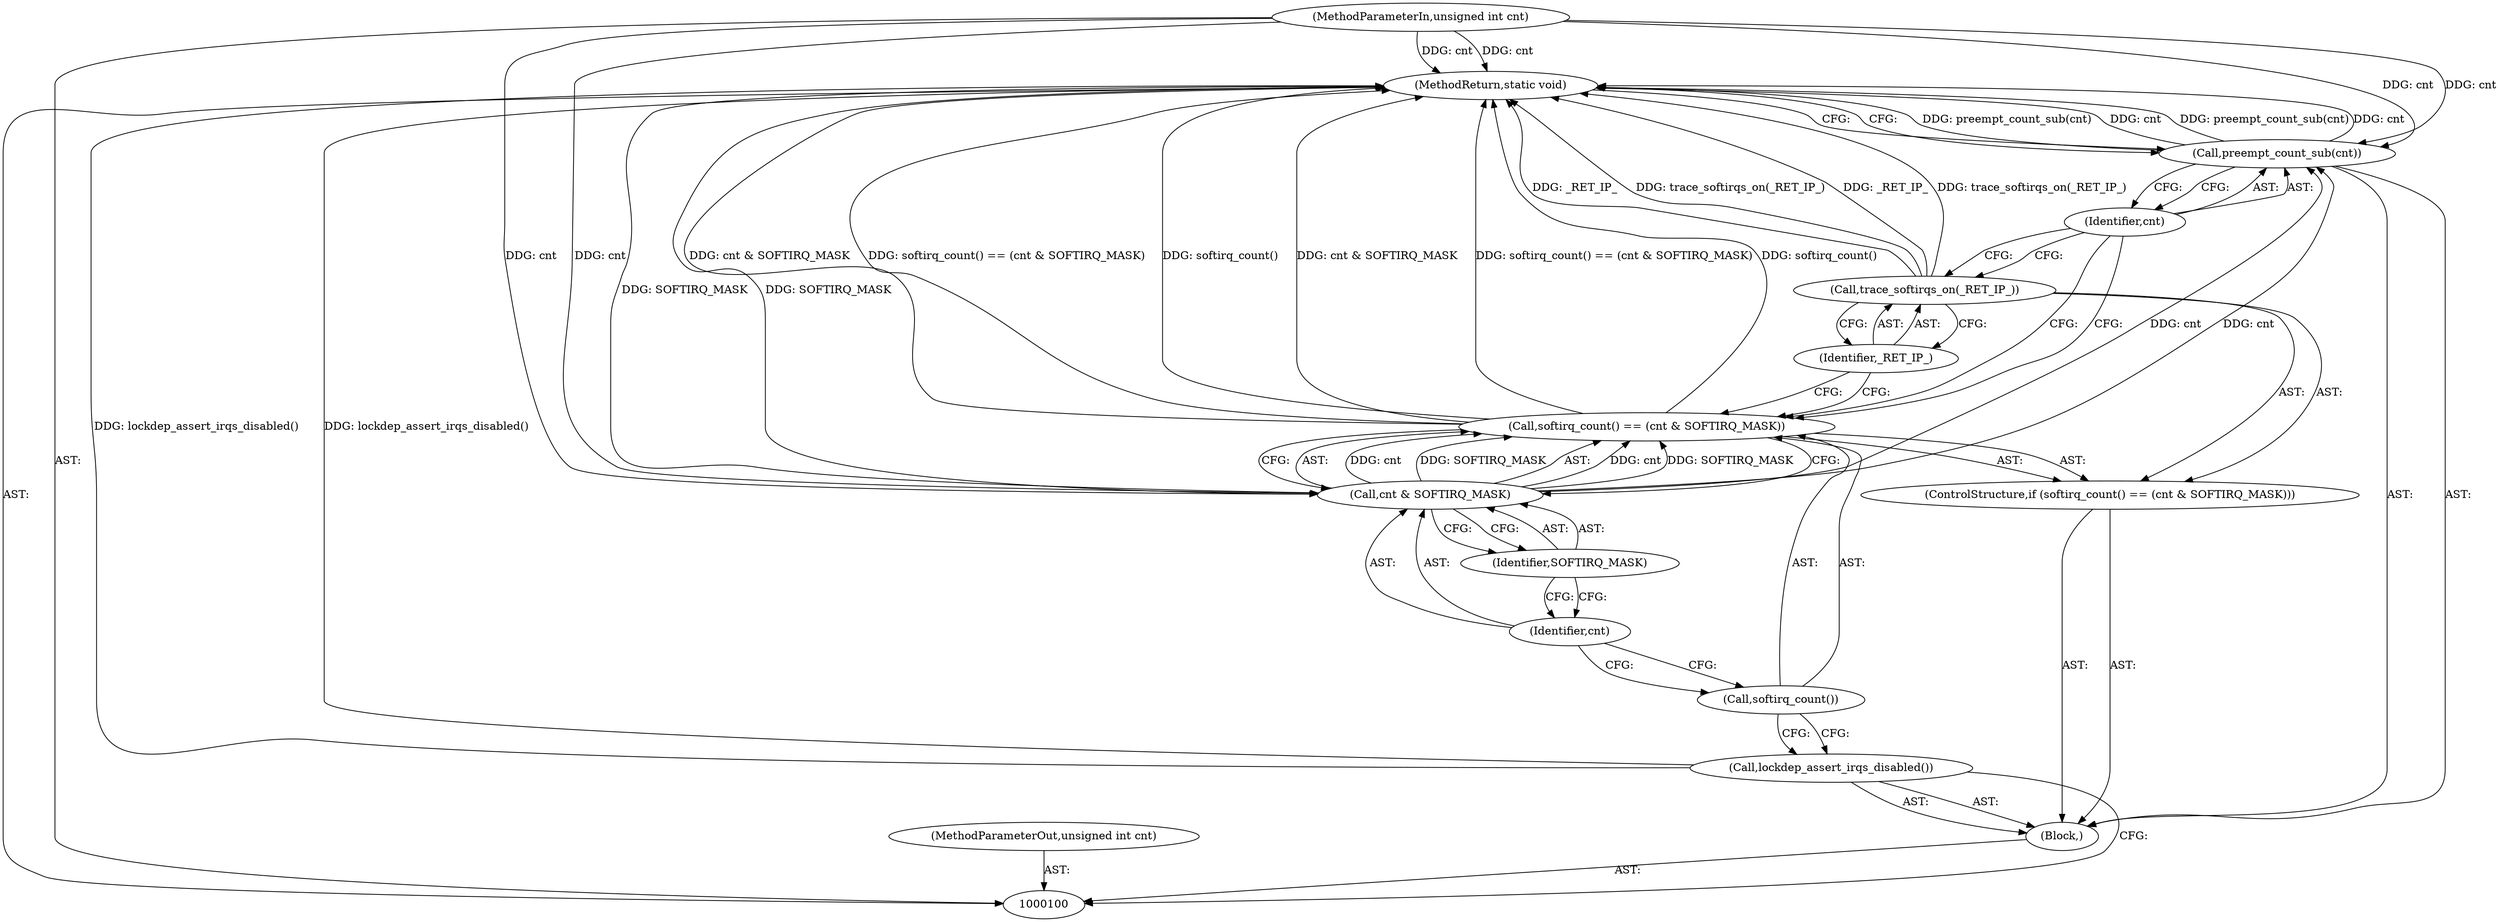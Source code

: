 digraph "1_linux_81f9c4e4177d31ced6f52a89bb70e93bfb77ca03" {
"1000114" [label="(MethodReturn,static void)"];
"1000101" [label="(MethodParameterIn,unsigned int cnt)"];
"1000144" [label="(MethodParameterOut,unsigned int cnt)"];
"1000102" [label="(Block,)"];
"1000103" [label="(Call,lockdep_assert_irqs_disabled())"];
"1000104" [label="(ControlStructure,if (softirq_count() == (cnt & SOFTIRQ_MASK)))"];
"1000107" [label="(Call,cnt & SOFTIRQ_MASK)"];
"1000108" [label="(Identifier,cnt)"];
"1000109" [label="(Identifier,SOFTIRQ_MASK)"];
"1000105" [label="(Call,softirq_count() == (cnt & SOFTIRQ_MASK))"];
"1000106" [label="(Call,softirq_count())"];
"1000111" [label="(Identifier,_RET_IP_)"];
"1000110" [label="(Call,trace_softirqs_on(_RET_IP_))"];
"1000112" [label="(Call,preempt_count_sub(cnt))"];
"1000113" [label="(Identifier,cnt)"];
"1000114" -> "1000100"  [label="AST: "];
"1000114" -> "1000112"  [label="CFG: "];
"1000105" -> "1000114"  [label="DDG: cnt & SOFTIRQ_MASK"];
"1000105" -> "1000114"  [label="DDG: softirq_count() == (cnt & SOFTIRQ_MASK)"];
"1000105" -> "1000114"  [label="DDG: softirq_count()"];
"1000103" -> "1000114"  [label="DDG: lockdep_assert_irqs_disabled()"];
"1000112" -> "1000114"  [label="DDG: preempt_count_sub(cnt)"];
"1000112" -> "1000114"  [label="DDG: cnt"];
"1000110" -> "1000114"  [label="DDG: _RET_IP_"];
"1000110" -> "1000114"  [label="DDG: trace_softirqs_on(_RET_IP_)"];
"1000101" -> "1000114"  [label="DDG: cnt"];
"1000107" -> "1000114"  [label="DDG: SOFTIRQ_MASK"];
"1000101" -> "1000100"  [label="AST: "];
"1000101" -> "1000114"  [label="DDG: cnt"];
"1000101" -> "1000107"  [label="DDG: cnt"];
"1000101" -> "1000112"  [label="DDG: cnt"];
"1000144" -> "1000100"  [label="AST: "];
"1000102" -> "1000100"  [label="AST: "];
"1000103" -> "1000102"  [label="AST: "];
"1000104" -> "1000102"  [label="AST: "];
"1000112" -> "1000102"  [label="AST: "];
"1000103" -> "1000102"  [label="AST: "];
"1000103" -> "1000100"  [label="CFG: "];
"1000106" -> "1000103"  [label="CFG: "];
"1000103" -> "1000114"  [label="DDG: lockdep_assert_irqs_disabled()"];
"1000104" -> "1000102"  [label="AST: "];
"1000105" -> "1000104"  [label="AST: "];
"1000110" -> "1000104"  [label="AST: "];
"1000107" -> "1000105"  [label="AST: "];
"1000107" -> "1000109"  [label="CFG: "];
"1000108" -> "1000107"  [label="AST: "];
"1000109" -> "1000107"  [label="AST: "];
"1000105" -> "1000107"  [label="CFG: "];
"1000107" -> "1000114"  [label="DDG: SOFTIRQ_MASK"];
"1000107" -> "1000105"  [label="DDG: cnt"];
"1000107" -> "1000105"  [label="DDG: SOFTIRQ_MASK"];
"1000101" -> "1000107"  [label="DDG: cnt"];
"1000107" -> "1000112"  [label="DDG: cnt"];
"1000108" -> "1000107"  [label="AST: "];
"1000108" -> "1000106"  [label="CFG: "];
"1000109" -> "1000108"  [label="CFG: "];
"1000109" -> "1000107"  [label="AST: "];
"1000109" -> "1000108"  [label="CFG: "];
"1000107" -> "1000109"  [label="CFG: "];
"1000105" -> "1000104"  [label="AST: "];
"1000105" -> "1000107"  [label="CFG: "];
"1000106" -> "1000105"  [label="AST: "];
"1000107" -> "1000105"  [label="AST: "];
"1000111" -> "1000105"  [label="CFG: "];
"1000113" -> "1000105"  [label="CFG: "];
"1000105" -> "1000114"  [label="DDG: cnt & SOFTIRQ_MASK"];
"1000105" -> "1000114"  [label="DDG: softirq_count() == (cnt & SOFTIRQ_MASK)"];
"1000105" -> "1000114"  [label="DDG: softirq_count()"];
"1000107" -> "1000105"  [label="DDG: cnt"];
"1000107" -> "1000105"  [label="DDG: SOFTIRQ_MASK"];
"1000106" -> "1000105"  [label="AST: "];
"1000106" -> "1000103"  [label="CFG: "];
"1000108" -> "1000106"  [label="CFG: "];
"1000111" -> "1000110"  [label="AST: "];
"1000111" -> "1000105"  [label="CFG: "];
"1000110" -> "1000111"  [label="CFG: "];
"1000110" -> "1000104"  [label="AST: "];
"1000110" -> "1000111"  [label="CFG: "];
"1000111" -> "1000110"  [label="AST: "];
"1000113" -> "1000110"  [label="CFG: "];
"1000110" -> "1000114"  [label="DDG: _RET_IP_"];
"1000110" -> "1000114"  [label="DDG: trace_softirqs_on(_RET_IP_)"];
"1000112" -> "1000102"  [label="AST: "];
"1000112" -> "1000113"  [label="CFG: "];
"1000113" -> "1000112"  [label="AST: "];
"1000114" -> "1000112"  [label="CFG: "];
"1000112" -> "1000114"  [label="DDG: preempt_count_sub(cnt)"];
"1000112" -> "1000114"  [label="DDG: cnt"];
"1000107" -> "1000112"  [label="DDG: cnt"];
"1000101" -> "1000112"  [label="DDG: cnt"];
"1000113" -> "1000112"  [label="AST: "];
"1000113" -> "1000110"  [label="CFG: "];
"1000113" -> "1000105"  [label="CFG: "];
"1000112" -> "1000113"  [label="CFG: "];
}

